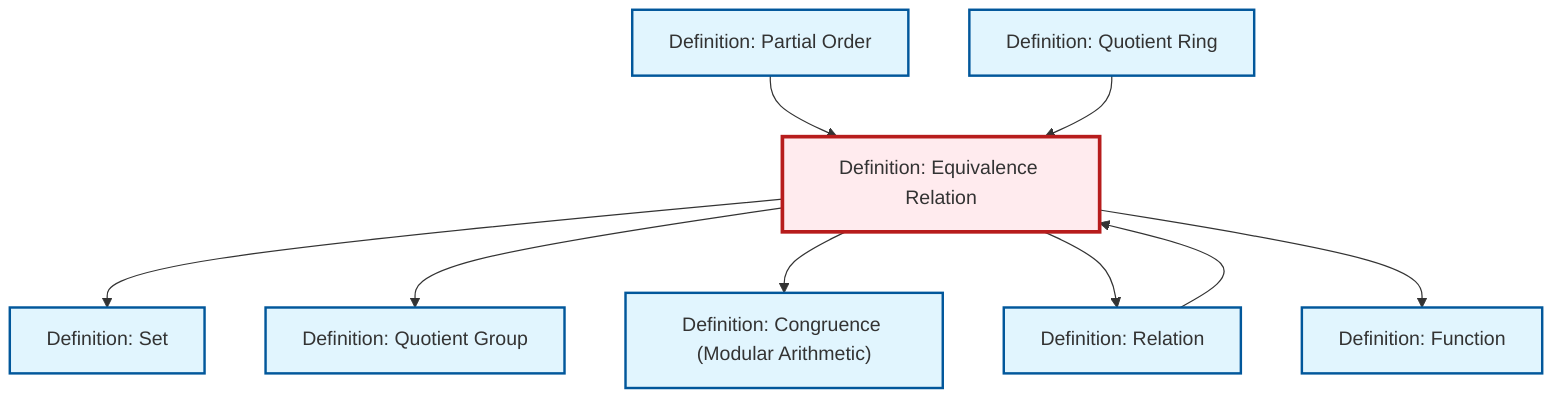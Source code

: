 graph TD
    classDef definition fill:#e1f5fe,stroke:#01579b,stroke-width:2px
    classDef theorem fill:#f3e5f5,stroke:#4a148c,stroke-width:2px
    classDef axiom fill:#fff3e0,stroke:#e65100,stroke-width:2px
    classDef example fill:#e8f5e9,stroke:#1b5e20,stroke-width:2px
    classDef current fill:#ffebee,stroke:#b71c1c,stroke-width:3px
    def-quotient-ring["Definition: Quotient Ring"]:::definition
    def-quotient-group["Definition: Quotient Group"]:::definition
    def-equivalence-relation["Definition: Equivalence Relation"]:::definition
    def-congruence["Definition: Congruence (Modular Arithmetic)"]:::definition
    def-partial-order["Definition: Partial Order"]:::definition
    def-function["Definition: Function"]:::definition
    def-relation["Definition: Relation"]:::definition
    def-set["Definition: Set"]:::definition
    def-equivalence-relation --> def-set
    def-equivalence-relation --> def-quotient-group
    def-relation --> def-equivalence-relation
    def-equivalence-relation --> def-congruence
    def-partial-order --> def-equivalence-relation
    def-equivalence-relation --> def-relation
    def-quotient-ring --> def-equivalence-relation
    def-equivalence-relation --> def-function
    class def-equivalence-relation current